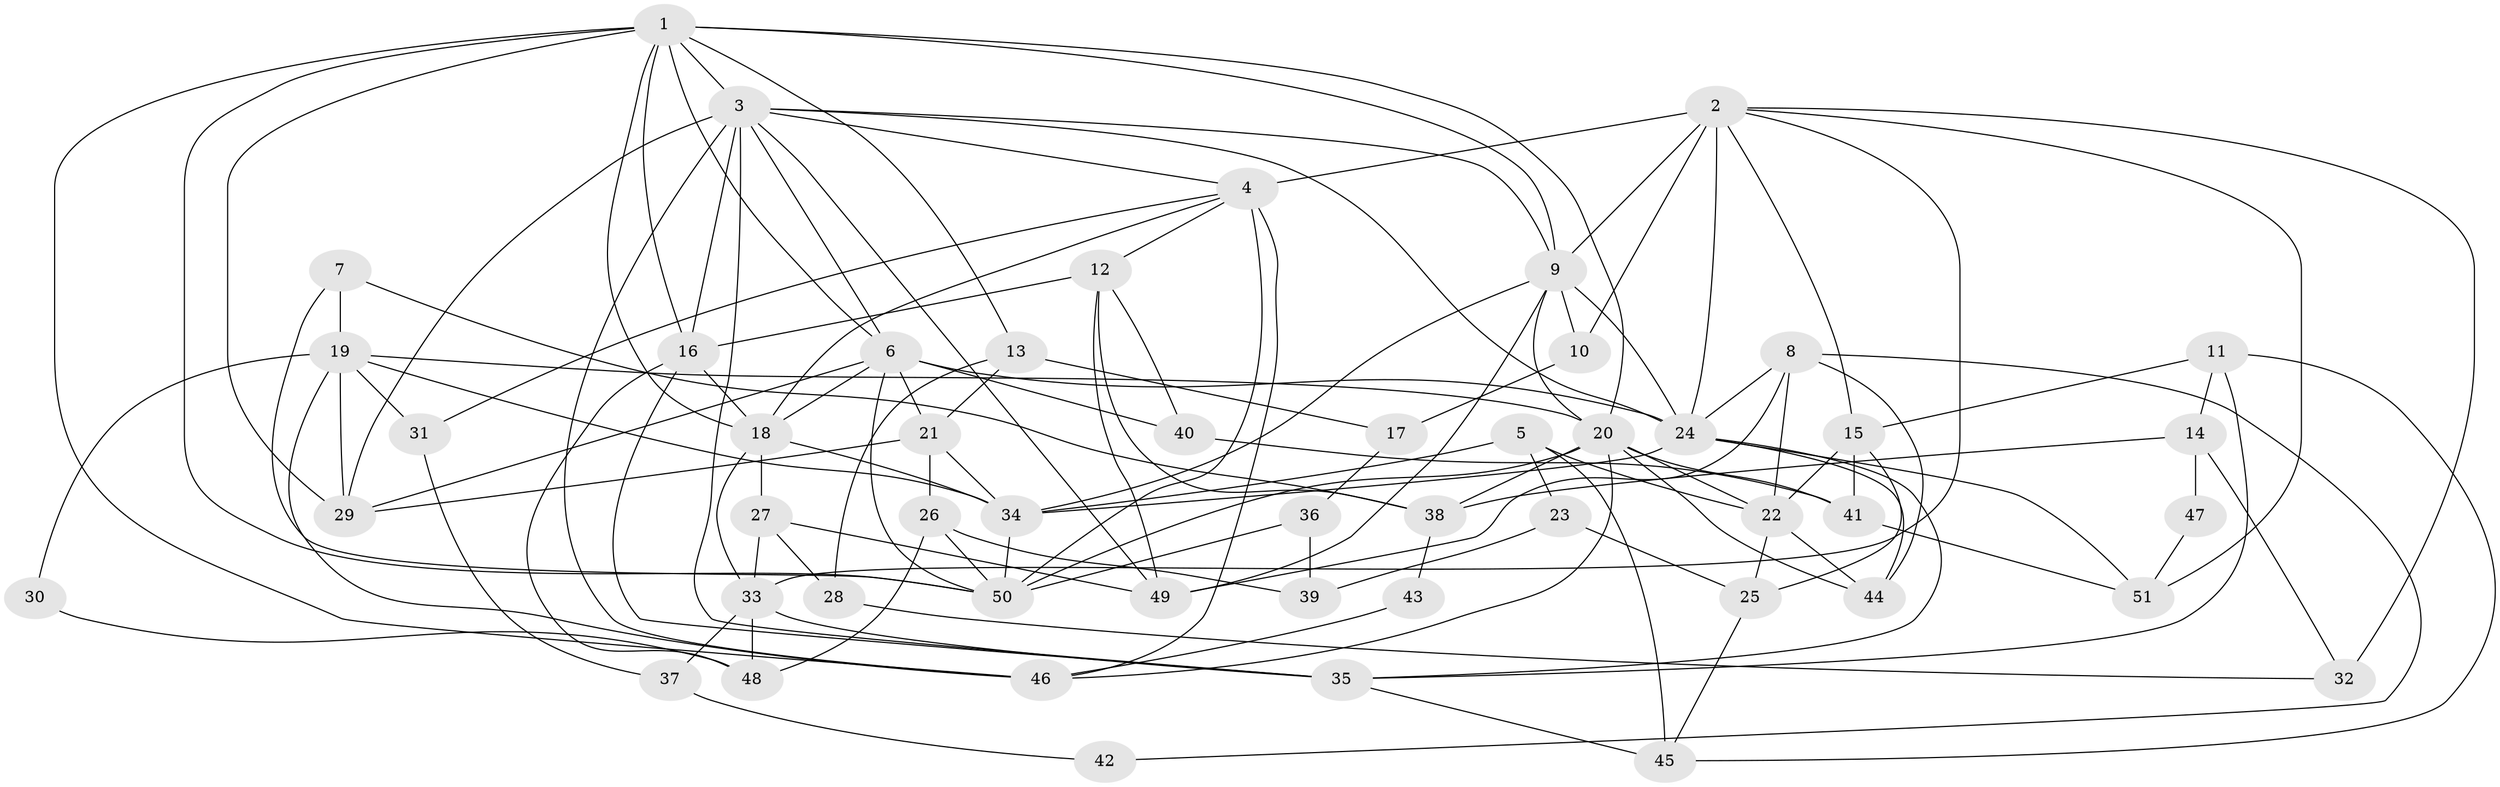 // original degree distribution, {3: 0.30952380952380953, 4: 0.2976190476190476, 6: 0.08333333333333333, 5: 0.19047619047619047, 2: 0.08333333333333333, 7: 0.023809523809523808, 8: 0.011904761904761904}
// Generated by graph-tools (version 1.1) at 2025/50/03/04/25 22:50:54]
// undirected, 51 vertices, 126 edges
graph export_dot {
  node [color=gray90,style=filled];
  1;
  2;
  3;
  4;
  5;
  6;
  7;
  8;
  9;
  10;
  11;
  12;
  13;
  14;
  15;
  16;
  17;
  18;
  19;
  20;
  21;
  22;
  23;
  24;
  25;
  26;
  27;
  28;
  29;
  30;
  31;
  32;
  33;
  34;
  35;
  36;
  37;
  38;
  39;
  40;
  41;
  42;
  43;
  44;
  45;
  46;
  47;
  48;
  49;
  50;
  51;
  1 -- 3 [weight=2.0];
  1 -- 6 [weight=1.0];
  1 -- 9 [weight=1.0];
  1 -- 13 [weight=1.0];
  1 -- 16 [weight=1.0];
  1 -- 18 [weight=1.0];
  1 -- 20 [weight=1.0];
  1 -- 29 [weight=1.0];
  1 -- 46 [weight=1.0];
  1 -- 50 [weight=1.0];
  2 -- 4 [weight=3.0];
  2 -- 9 [weight=1.0];
  2 -- 10 [weight=1.0];
  2 -- 15 [weight=1.0];
  2 -- 24 [weight=1.0];
  2 -- 32 [weight=1.0];
  2 -- 33 [weight=1.0];
  2 -- 51 [weight=1.0];
  3 -- 4 [weight=1.0];
  3 -- 6 [weight=1.0];
  3 -- 9 [weight=1.0];
  3 -- 16 [weight=2.0];
  3 -- 24 [weight=1.0];
  3 -- 29 [weight=1.0];
  3 -- 35 [weight=1.0];
  3 -- 46 [weight=1.0];
  3 -- 49 [weight=1.0];
  4 -- 12 [weight=1.0];
  4 -- 18 [weight=1.0];
  4 -- 31 [weight=1.0];
  4 -- 46 [weight=1.0];
  4 -- 50 [weight=1.0];
  5 -- 22 [weight=1.0];
  5 -- 23 [weight=1.0];
  5 -- 34 [weight=1.0];
  5 -- 45 [weight=1.0];
  6 -- 18 [weight=1.0];
  6 -- 21 [weight=1.0];
  6 -- 24 [weight=3.0];
  6 -- 29 [weight=1.0];
  6 -- 40 [weight=1.0];
  6 -- 50 [weight=1.0];
  7 -- 19 [weight=1.0];
  7 -- 38 [weight=1.0];
  7 -- 50 [weight=1.0];
  8 -- 22 [weight=1.0];
  8 -- 24 [weight=1.0];
  8 -- 42 [weight=1.0];
  8 -- 44 [weight=1.0];
  8 -- 49 [weight=1.0];
  9 -- 10 [weight=1.0];
  9 -- 20 [weight=1.0];
  9 -- 24 [weight=2.0];
  9 -- 34 [weight=1.0];
  9 -- 49 [weight=1.0];
  10 -- 17 [weight=1.0];
  11 -- 14 [weight=1.0];
  11 -- 15 [weight=1.0];
  11 -- 35 [weight=1.0];
  11 -- 45 [weight=1.0];
  12 -- 16 [weight=2.0];
  12 -- 38 [weight=1.0];
  12 -- 40 [weight=1.0];
  12 -- 49 [weight=1.0];
  13 -- 17 [weight=1.0];
  13 -- 21 [weight=1.0];
  13 -- 28 [weight=1.0];
  14 -- 32 [weight=1.0];
  14 -- 38 [weight=1.0];
  14 -- 47 [weight=1.0];
  15 -- 22 [weight=1.0];
  15 -- 25 [weight=1.0];
  15 -- 41 [weight=1.0];
  16 -- 18 [weight=2.0];
  16 -- 35 [weight=1.0];
  16 -- 48 [weight=1.0];
  17 -- 36 [weight=1.0];
  18 -- 27 [weight=1.0];
  18 -- 33 [weight=1.0];
  18 -- 34 [weight=1.0];
  19 -- 20 [weight=1.0];
  19 -- 29 [weight=1.0];
  19 -- 30 [weight=1.0];
  19 -- 31 [weight=1.0];
  19 -- 34 [weight=1.0];
  19 -- 46 [weight=1.0];
  20 -- 22 [weight=1.0];
  20 -- 38 [weight=1.0];
  20 -- 41 [weight=1.0];
  20 -- 44 [weight=1.0];
  20 -- 46 [weight=1.0];
  20 -- 50 [weight=1.0];
  21 -- 26 [weight=1.0];
  21 -- 29 [weight=1.0];
  21 -- 34 [weight=1.0];
  22 -- 25 [weight=1.0];
  22 -- 44 [weight=1.0];
  23 -- 25 [weight=1.0];
  23 -- 39 [weight=1.0];
  24 -- 34 [weight=1.0];
  24 -- 35 [weight=1.0];
  24 -- 44 [weight=1.0];
  24 -- 51 [weight=1.0];
  25 -- 45 [weight=1.0];
  26 -- 39 [weight=1.0];
  26 -- 48 [weight=1.0];
  26 -- 50 [weight=1.0];
  27 -- 28 [weight=1.0];
  27 -- 33 [weight=1.0];
  27 -- 49 [weight=1.0];
  28 -- 32 [weight=1.0];
  30 -- 48 [weight=1.0];
  31 -- 37 [weight=1.0];
  33 -- 35 [weight=1.0];
  33 -- 37 [weight=1.0];
  33 -- 48 [weight=1.0];
  34 -- 50 [weight=1.0];
  35 -- 45 [weight=1.0];
  36 -- 39 [weight=1.0];
  36 -- 50 [weight=1.0];
  37 -- 42 [weight=1.0];
  38 -- 43 [weight=1.0];
  40 -- 41 [weight=1.0];
  41 -- 51 [weight=1.0];
  43 -- 46 [weight=1.0];
  47 -- 51 [weight=1.0];
}
